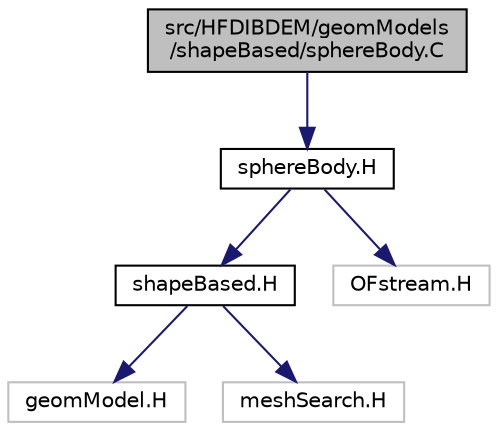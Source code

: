 digraph "src/HFDIBDEM/geomModels/shapeBased/sphereBody.C"
{
 // LATEX_PDF_SIZE
  edge [fontname="Helvetica",fontsize="10",labelfontname="Helvetica",labelfontsize="10"];
  node [fontname="Helvetica",fontsize="10",shape=record];
  Node1 [label="src/HFDIBDEM/geomModels\l/shapeBased/sphereBody.C",height=0.2,width=0.4,color="black", fillcolor="grey75", style="filled", fontcolor="black",tooltip=" "];
  Node1 -> Node2 [color="midnightblue",fontsize="10",style="solid"];
  Node2 [label="sphereBody.H",height=0.2,width=0.4,color="black", fillcolor="white", style="filled",URL="$geomModels_2shapeBased_2sphereBody_8H.html",tooltip=" "];
  Node2 -> Node3 [color="midnightblue",fontsize="10",style="solid"];
  Node3 [label="shapeBased.H",height=0.2,width=0.4,color="black", fillcolor="white", style="filled",URL="$geomModels_2shapeBased_2shapeBased_8H.html",tooltip=" "];
  Node3 -> Node4 [color="midnightblue",fontsize="10",style="solid"];
  Node4 [label="geomModel.H",height=0.2,width=0.4,color="grey75", fillcolor="white", style="filled",tooltip=" "];
  Node3 -> Node5 [color="midnightblue",fontsize="10",style="solid"];
  Node5 [label="meshSearch.H",height=0.2,width=0.4,color="grey75", fillcolor="white", style="filled",tooltip=" "];
  Node2 -> Node6 [color="midnightblue",fontsize="10",style="solid"];
  Node6 [label="OFstream.H",height=0.2,width=0.4,color="grey75", fillcolor="white", style="filled",tooltip=" "];
}
